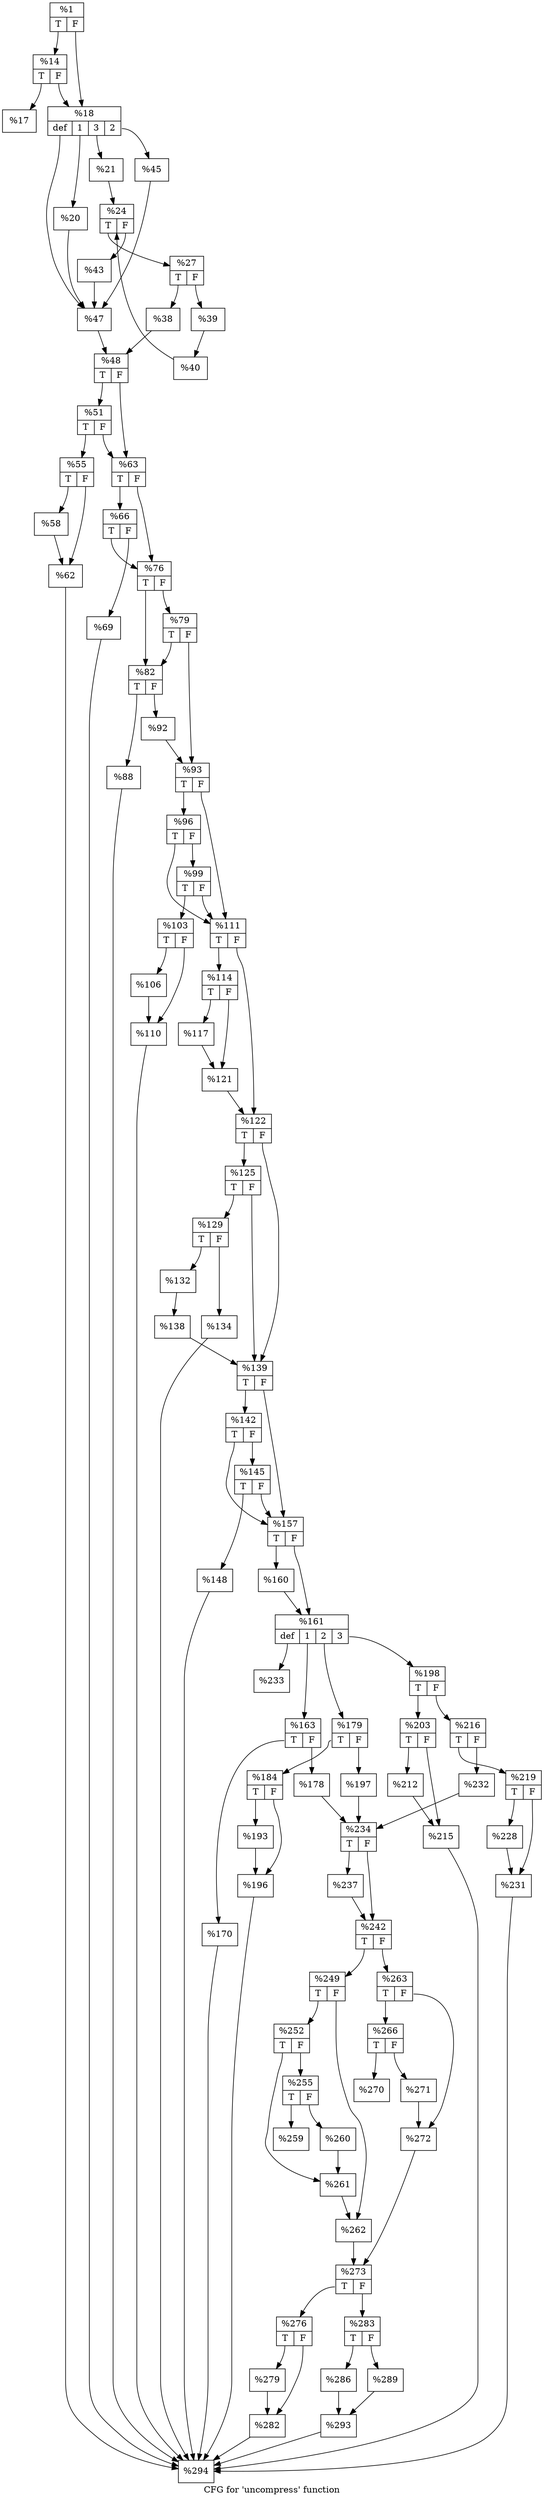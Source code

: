 digraph "CFG for 'uncompress' function" {
	label="CFG for 'uncompress' function";

	Node0x19e2a60 [shape=record,label="{%1|{<s0>T|<s1>F}}"];
	Node0x19e2a60:s0 -> Node0x19e99b0;
	Node0x19e2a60:s1 -> Node0x19e9f30;
	Node0x19e99b0 [shape=record,label="{%14|{<s0>T|<s1>F}}"];
	Node0x19e99b0:s0 -> Node0x19ea0e0;
	Node0x19e99b0:s1 -> Node0x19e9f30;
	Node0x19ea0e0 [shape=record,label="{%17}"];
	Node0x19e9f30 [shape=record,label="{%18|{<s0>def|<s1>1|<s2>3|<s3>2}}"];
	Node0x19e9f30:s0 -> Node0x19ea360;
	Node0x19e9f30:s1 -> Node0x19ea3b0;
	Node0x19e9f30:s2 -> Node0x19ea400;
	Node0x19e9f30:s3 -> Node0x19ea490;
	Node0x19ea3b0 [shape=record,label="{%20}"];
	Node0x19ea3b0 -> Node0x19ea360;
	Node0x19ea400 [shape=record,label="{%21}"];
	Node0x19ea400 -> Node0x19eaba0;
	Node0x19eaba0 [shape=record,label="{%24|{<s0>T|<s1>F}}"];
	Node0x19eaba0:s0 -> Node0x19ead20;
	Node0x19eaba0:s1 -> Node0x19ead70;
	Node0x19ead20 [shape=record,label="{%27|{<s0>T|<s1>F}}"];
	Node0x19ead20:s0 -> Node0x19eb430;
	Node0x19ead20:s1 -> Node0x19eb480;
	Node0x19eb430 [shape=record,label="{%38}"];
	Node0x19eb430 -> Node0x19eb5a0;
	Node0x19eb480 [shape=record,label="{%39}"];
	Node0x19eb480 -> Node0x19eb650;
	Node0x19eb650 [shape=record,label="{%40}"];
	Node0x19eb650 -> Node0x19eaba0;
	Node0x19ead70 [shape=record,label="{%43}"];
	Node0x19ead70 -> Node0x19ea360;
	Node0x19ea490 [shape=record,label="{%45}"];
	Node0x19ea490 -> Node0x19ea360;
	Node0x19ea360 [shape=record,label="{%47}"];
	Node0x19ea360 -> Node0x19eb5a0;
	Node0x19eb5a0 [shape=record,label="{%48|{<s0>T|<s1>F}}"];
	Node0x19eb5a0:s0 -> Node0x19ebef0;
	Node0x19eb5a0:s1 -> Node0x19ebf40;
	Node0x19ebef0 [shape=record,label="{%51|{<s0>T|<s1>F}}"];
	Node0x19ebef0:s0 -> Node0x19ec220;
	Node0x19ebef0:s1 -> Node0x19ebf40;
	Node0x19ec220 [shape=record,label="{%55|{<s0>T|<s1>F}}"];
	Node0x19ec220:s0 -> Node0x19ec3d0;
	Node0x19ec220:s1 -> Node0x19ec420;
	Node0x19ec3d0 [shape=record,label="{%58}"];
	Node0x19ec3d0 -> Node0x19ec420;
	Node0x19ec420 [shape=record,label="{%62}"];
	Node0x19ec420 -> Node0x19ec810;
	Node0x19ebf40 [shape=record,label="{%63|{<s0>T|<s1>F}}"];
	Node0x19ebf40:s0 -> Node0x19ec990;
	Node0x19ebf40:s1 -> Node0x19ec9e0;
	Node0x19ec990 [shape=record,label="{%66|{<s0>T|<s1>F}}"];
	Node0x19ec990:s0 -> Node0x19ec9e0;
	Node0x19ec990:s1 -> Node0x19ecc00;
	Node0x19ecc00 [shape=record,label="{%69}"];
	Node0x19ecc00 -> Node0x19ec810;
	Node0x19ec9e0 [shape=record,label="{%76|{<s0>T|<s1>F}}"];
	Node0x19ec9e0:s0 -> Node0x19ed2e0;
	Node0x19ec9e0:s1 -> Node0x19ed330;
	Node0x19ed330 [shape=record,label="{%79|{<s0>T|<s1>F}}"];
	Node0x19ed330:s0 -> Node0x19ed2e0;
	Node0x19ed330:s1 -> Node0x19ed4e0;
	Node0x19ed2e0 [shape=record,label="{%82|{<s0>T|<s1>F}}"];
	Node0x19ed2e0:s0 -> Node0x19ed8d0;
	Node0x19ed2e0:s1 -> Node0x19ed920;
	Node0x19ed8d0 [shape=record,label="{%88}"];
	Node0x19ed8d0 -> Node0x19ec810;
	Node0x19ed920 [shape=record,label="{%92}"];
	Node0x19ed920 -> Node0x19ed4e0;
	Node0x19ed4e0 [shape=record,label="{%93|{<s0>T|<s1>F}}"];
	Node0x19ed4e0:s0 -> Node0x19ede40;
	Node0x19ed4e0:s1 -> Node0x19ede90;
	Node0x19ede40 [shape=record,label="{%96|{<s0>T|<s1>F}}"];
	Node0x19ede40:s0 -> Node0x19ede90;
	Node0x19ede40:s1 -> Node0x19ee040;
	Node0x19ee040 [shape=record,label="{%99|{<s0>T|<s1>F}}"];
	Node0x19ee040:s0 -> Node0x19ee2c0;
	Node0x19ee040:s1 -> Node0x19ede90;
	Node0x19ee2c0 [shape=record,label="{%103|{<s0>T|<s1>F}}"];
	Node0x19ee2c0:s0 -> Node0x19ee470;
	Node0x19ee2c0:s1 -> Node0x19ee4c0;
	Node0x19ee470 [shape=record,label="{%106}"];
	Node0x19ee470 -> Node0x19ee4c0;
	Node0x19ee4c0 [shape=record,label="{%110}"];
	Node0x19ee4c0 -> Node0x19ec810;
	Node0x19ede90 [shape=record,label="{%111|{<s0>T|<s1>F}}"];
	Node0x19ede90:s0 -> Node0x19ee9e0;
	Node0x19ede90:s1 -> Node0x19eea30;
	Node0x19ee9e0 [shape=record,label="{%114|{<s0>T|<s1>F}}"];
	Node0x19ee9e0:s0 -> Node0x19eebe0;
	Node0x19ee9e0:s1 -> Node0x19eec30;
	Node0x19eebe0 [shape=record,label="{%117}"];
	Node0x19eebe0 -> Node0x19eec30;
	Node0x19eec30 [shape=record,label="{%121}"];
	Node0x19eec30 -> Node0x19eea30;
	Node0x19eea30 [shape=record,label="{%122|{<s0>T|<s1>F}}"];
	Node0x19eea30:s0 -> Node0x19ef110;
	Node0x19eea30:s1 -> Node0x19ef160;
	Node0x19ef110 [shape=record,label="{%125|{<s0>T|<s1>F}}"];
	Node0x19ef110:s0 -> Node0x19efbf0;
	Node0x19ef110:s1 -> Node0x19ef160;
	Node0x19efbf0 [shape=record,label="{%129|{<s0>T|<s1>F}}"];
	Node0x19efbf0:s0 -> Node0x19efda0;
	Node0x19efbf0:s1 -> Node0x19efdf0;
	Node0x19efda0 [shape=record,label="{%132}"];
	Node0x19efda0 -> Node0x19effa0;
	Node0x19efdf0 [shape=record,label="{%134}"];
	Node0x19efdf0 -> Node0x19ec810;
	Node0x19effa0 [shape=record,label="{%138}"];
	Node0x19effa0 -> Node0x19ef160;
	Node0x19ef160 [shape=record,label="{%139|{<s0>T|<s1>F}}"];
	Node0x19ef160:s0 -> Node0x19f0490;
	Node0x19ef160:s1 -> Node0x19f04e0;
	Node0x19f0490 [shape=record,label="{%142|{<s0>T|<s1>F}}"];
	Node0x19f0490:s0 -> Node0x19f04e0;
	Node0x19f0490:s1 -> Node0x19f0690;
	Node0x19f0690 [shape=record,label="{%145|{<s0>T|<s1>F}}"];
	Node0x19f0690:s0 -> Node0x19f0930;
	Node0x19f0690:s1 -> Node0x19f04e0;
	Node0x19f0930 [shape=record,label="{%148}"];
	Node0x19f0930 -> Node0x19ec810;
	Node0x19f04e0 [shape=record,label="{%157|{<s0>T|<s1>F}}"];
	Node0x19f04e0:s0 -> Node0x19f1040;
	Node0x19f04e0:s1 -> Node0x19f1090;
	Node0x19f1040 [shape=record,label="{%160}"];
	Node0x19f1040 -> Node0x19f1090;
	Node0x19f1090 [shape=record,label="{%161|{<s0>def|<s1>1|<s2>2|<s3>3}}"];
	Node0x19f1090:s0 -> Node0x19f1300;
	Node0x19f1090:s1 -> Node0x19f1350;
	Node0x19f1090:s2 -> Node0x19f13a0;
	Node0x19f1090:s3 -> Node0x19f13f0;
	Node0x19f1350 [shape=record,label="{%163|{<s0>T|<s1>F}}"];
	Node0x19f1350:s0 -> Node0x19f19d0;
	Node0x19f1350:s1 -> Node0x19f1a20;
	Node0x19f19d0 [shape=record,label="{%170}"];
	Node0x19f19d0 -> Node0x19ec810;
	Node0x19f1a20 [shape=record,label="{%178}"];
	Node0x19f1a20 -> Node0x19f20f0;
	Node0x19f13a0 [shape=record,label="{%179|{<s0>T|<s1>F}}"];
	Node0x19f13a0:s0 -> Node0x19f24e0;
	Node0x19f13a0:s1 -> Node0x19f2530;
	Node0x19f24e0 [shape=record,label="{%184|{<s0>T|<s1>F}}"];
	Node0x19f24e0:s0 -> Node0x19f2b60;
	Node0x19f24e0:s1 -> Node0x19f2bb0;
	Node0x19f2b60 [shape=record,label="{%193}"];
	Node0x19f2b60 -> Node0x19f2bb0;
	Node0x19f2bb0 [shape=record,label="{%196}"];
	Node0x19f2bb0 -> Node0x19ec810;
	Node0x19f2530 [shape=record,label="{%197}"];
	Node0x19f2530 -> Node0x19f20f0;
	Node0x19f13f0 [shape=record,label="{%198|{<s0>T|<s1>F}}"];
	Node0x19f13f0:s0 -> Node0x19f33c0;
	Node0x19f13f0:s1 -> Node0x19f3410;
	Node0x19f33c0 [shape=record,label="{%203|{<s0>T|<s1>F}}"];
	Node0x19f33c0:s0 -> Node0x19f39c0;
	Node0x19f33c0:s1 -> Node0x19f3a10;
	Node0x19f39c0 [shape=record,label="{%212}"];
	Node0x19f39c0 -> Node0x19f3a10;
	Node0x19f3a10 [shape=record,label="{%215}"];
	Node0x19f3a10 -> Node0x19ec810;
	Node0x19f3410 [shape=record,label="{%216|{<s0>T|<s1>F}}"];
	Node0x19f3410:s0 -> Node0x19f3e80;
	Node0x19f3410:s1 -> Node0x19f3ed0;
	Node0x19f3e80 [shape=record,label="{%219|{<s0>T|<s1>F}}"];
	Node0x19f3e80:s0 -> Node0x19f44a0;
	Node0x19f3e80:s1 -> Node0x19f44f0;
	Node0x19f44a0 [shape=record,label="{%228}"];
	Node0x19f44a0 -> Node0x19f44f0;
	Node0x19f44f0 [shape=record,label="{%231}"];
	Node0x19f44f0 -> Node0x19ec810;
	Node0x19f3ed0 [shape=record,label="{%232}"];
	Node0x19f3ed0 -> Node0x19f20f0;
	Node0x19f1300 [shape=record,label="{%233}"];
	Node0x19f20f0 [shape=record,label="{%234|{<s0>T|<s1>F}}"];
	Node0x19f20f0:s0 -> Node0x19f4b30;
	Node0x19f20f0:s1 -> Node0x19f4b80;
	Node0x19f4b30 [shape=record,label="{%237}"];
	Node0x19f4b30 -> Node0x19f4b80;
	Node0x19f4b80 [shape=record,label="{%242|{<s0>T|<s1>F}}"];
	Node0x19f4b80:s0 -> Node0x19f5670;
	Node0x19f4b80:s1 -> Node0x19f56c0;
	Node0x19f5670 [shape=record,label="{%249|{<s0>T|<s1>F}}"];
	Node0x19f5670:s0 -> Node0x19f5870;
	Node0x19f5670:s1 -> Node0x19f58c0;
	Node0x19f5870 [shape=record,label="{%252|{<s0>T|<s1>F}}"];
	Node0x19f5870:s0 -> Node0x19f5bc0;
	Node0x19f5870:s1 -> Node0x19f5c10;
	Node0x19f5c10 [shape=record,label="{%255|{<s0>T|<s1>F}}"];
	Node0x19f5c10:s0 -> Node0x19ef530;
	Node0x19f5c10:s1 -> Node0x19ef580;
	Node0x19ef530 [shape=record,label="{%259}"];
	Node0x19ef580 [shape=record,label="{%260}"];
	Node0x19ef580 -> Node0x19f5bc0;
	Node0x19f5bc0 [shape=record,label="{%261}"];
	Node0x19f5bc0 -> Node0x19f58c0;
	Node0x19f58c0 [shape=record,label="{%262}"];
	Node0x19f58c0 -> Node0x19ef800;
	Node0x19f56c0 [shape=record,label="{%263|{<s0>T|<s1>F}}"];
	Node0x19f56c0:s0 -> Node0x19efa80;
	Node0x19f56c0:s1 -> Node0x19efad0;
	Node0x19efa80 [shape=record,label="{%266|{<s0>T|<s1>F}}"];
	Node0x19efa80:s0 -> Node0x19f7010;
	Node0x19efa80:s1 -> Node0x19f7060;
	Node0x19f7010 [shape=record,label="{%270}"];
	Node0x19f7060 [shape=record,label="{%271}"];
	Node0x19f7060 -> Node0x19efad0;
	Node0x19efad0 [shape=record,label="{%272}"];
	Node0x19efad0 -> Node0x19ef800;
	Node0x19ef800 [shape=record,label="{%273|{<s0>T|<s1>F}}"];
	Node0x19ef800:s0 -> Node0x19f7410;
	Node0x19ef800:s1 -> Node0x19f7460;
	Node0x19f7410 [shape=record,label="{%276|{<s0>T|<s1>F}}"];
	Node0x19f7410:s0 -> Node0x19f7610;
	Node0x19f7410:s1 -> Node0x19f7660;
	Node0x19f7610 [shape=record,label="{%279}"];
	Node0x19f7610 -> Node0x19f7660;
	Node0x19f7660 [shape=record,label="{%282}"];
	Node0x19f7660 -> Node0x19ec810;
	Node0x19f7460 [shape=record,label="{%283|{<s0>T|<s1>F}}"];
	Node0x19f7460:s0 -> Node0x19f7b70;
	Node0x19f7460:s1 -> Node0x19f7bc0;
	Node0x19f7b70 [shape=record,label="{%286}"];
	Node0x19f7b70 -> Node0x19f7e70;
	Node0x19f7bc0 [shape=record,label="{%289}"];
	Node0x19f7bc0 -> Node0x19f7e70;
	Node0x19f7e70 [shape=record,label="{%293}"];
	Node0x19f7e70 -> Node0x19ec810;
	Node0x19ec810 [shape=record,label="{%294}"];
}
